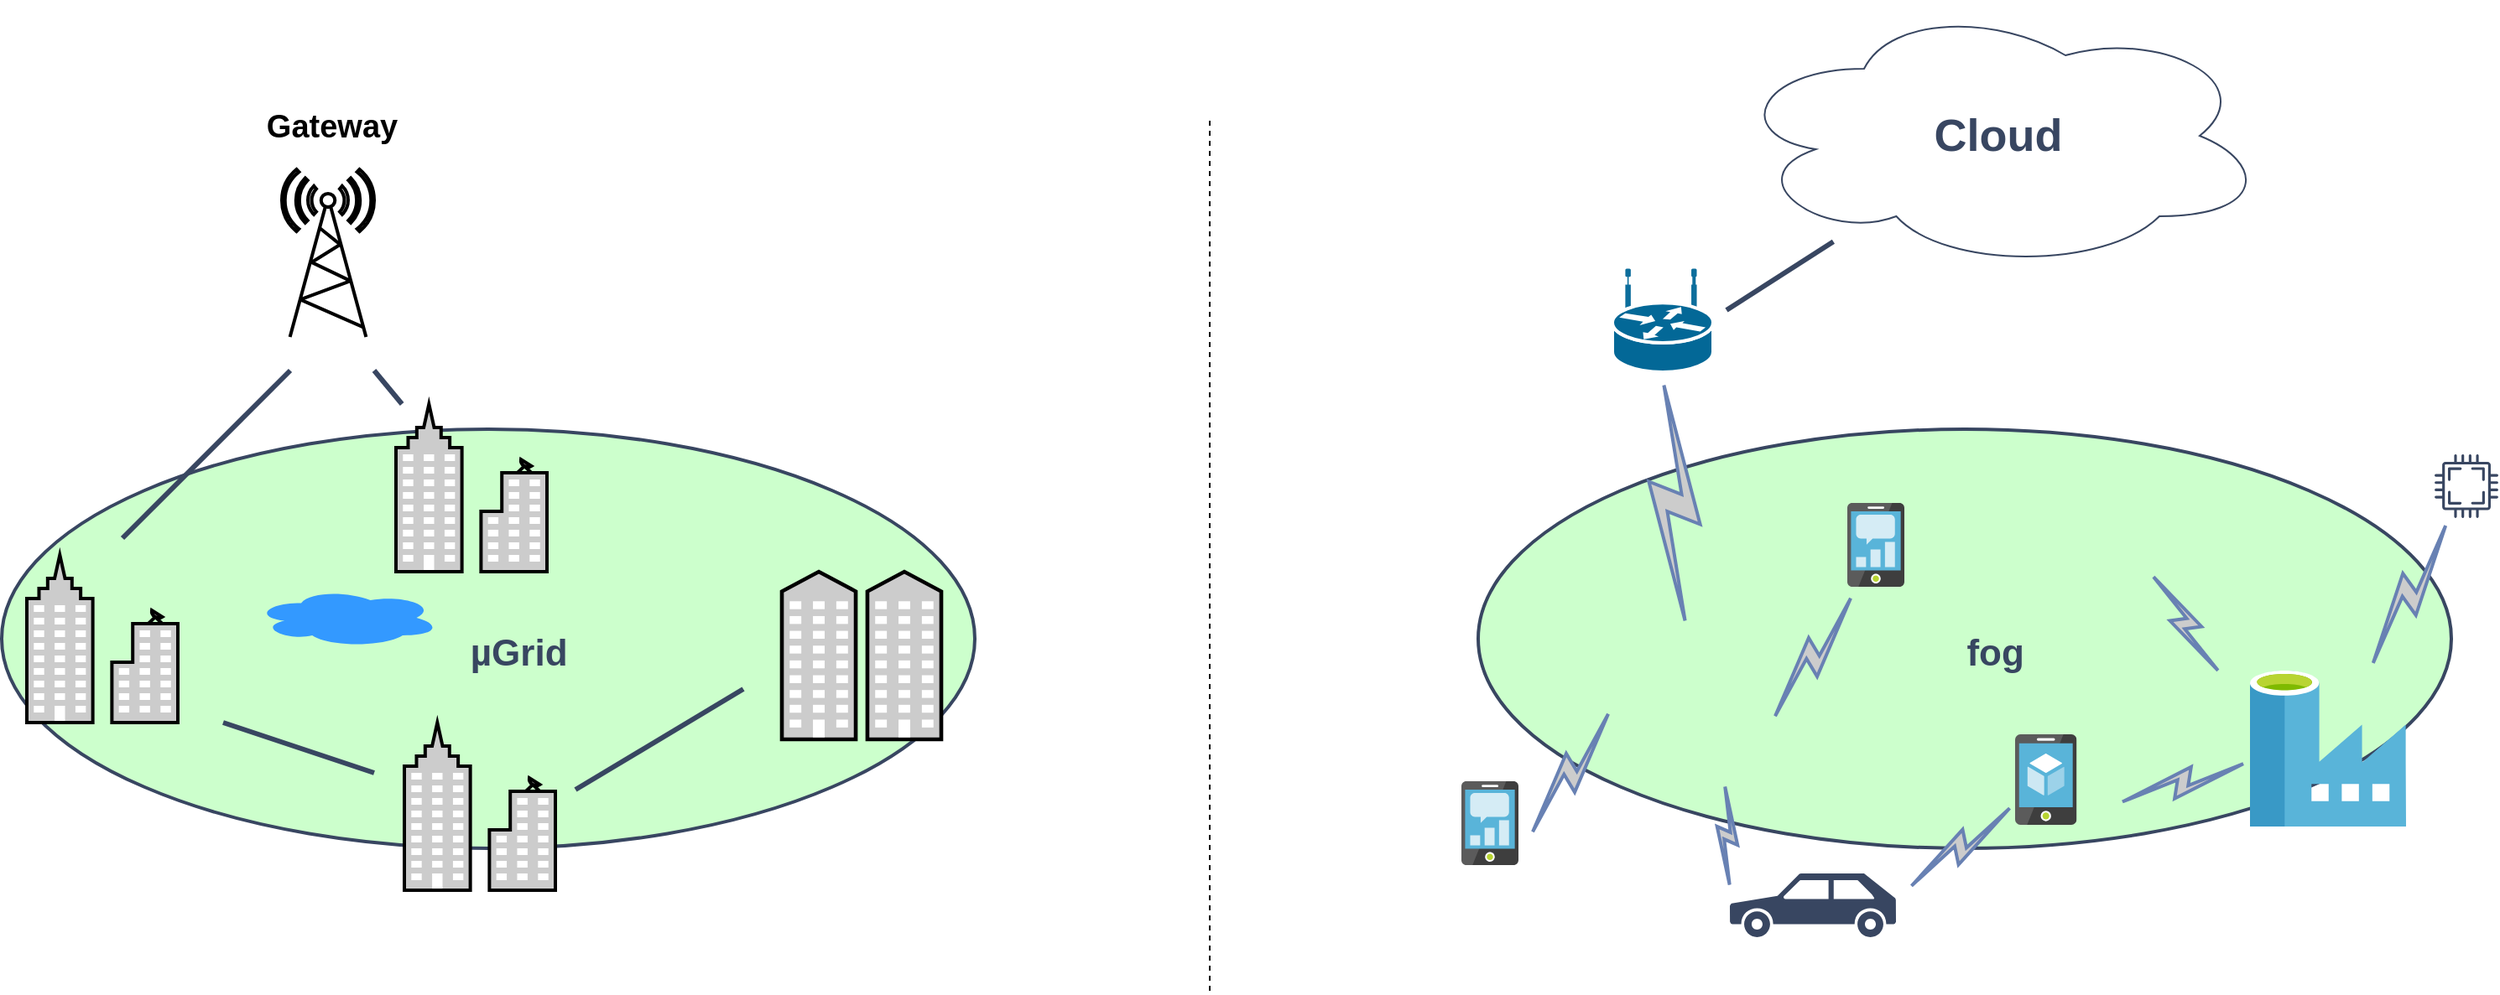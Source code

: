 <mxfile version="28.1.1">
  <diagram name="Página-1" id="TMjH7Z38N7xaehMKCDln">
    <mxGraphModel dx="1426" dy="751" grid="1" gridSize="10" guides="1" tooltips="1" connect="1" arrows="1" fold="1" page="1" pageScale="1" pageWidth="2336" pageHeight="1654" math="0" shadow="0">
      <root>
        <mxCell id="0" />
        <mxCell id="1" parent="0" />
        <mxCell id="0l798G4drUY80iiuXOU_-57" value="&lt;b&gt;&lt;font color=&quot;#384661&quot;&gt;&amp;nbsp; &amp;nbsp; &amp;nbsp; &amp;nbsp;&lt;br&gt;&lt;br&gt;&amp;nbsp; &amp;nbsp; &amp;nbsp; fog&lt;/font&gt;&lt;/b&gt;" style="ellipse;whiteSpace=wrap;html=1;rounded=1;shadow=0;comic=0;labelBackgroundColor=none;strokeColor=#384661;strokeWidth=2;fillColor=#CCFFCC;fontFamily=Helvetica;fontSize=22;fontColor=#000000;verticalAlign=middle;gradientColor=none;gradientDirection=north;spacingBottom=36;align=center;" parent="1" vertex="1">
          <mxGeometry x="960" y="275" width="580" height="250" as="geometry" />
        </mxCell>
        <mxCell id="0l798G4drUY80iiuXOU_-2" value="&lt;b&gt;&lt;font color=&quot;#384661&quot;&gt;&amp;nbsp; &amp;nbsp; &amp;nbsp; &amp;nbsp;&lt;br&gt;&lt;br&gt;&amp;nbsp; &amp;nbsp; &amp;nbsp; µGrid&lt;/font&gt;&lt;/b&gt;" style="ellipse;whiteSpace=wrap;html=1;rounded=1;shadow=0;comic=0;labelBackgroundColor=none;strokeColor=#384661;strokeWidth=2;fillColor=#CCFFCC;fontFamily=Helvetica;fontSize=22;fontColor=#000000;verticalAlign=middle;gradientColor=none;gradientDirection=north;spacingBottom=36;align=center;" parent="1" vertex="1">
          <mxGeometry x="80" y="275" width="580" height="250" as="geometry" />
        </mxCell>
        <mxCell id="0l798G4drUY80iiuXOU_-3" value="" style="ellipse;shape=cloud;whiteSpace=wrap;html=1;rounded=1;shadow=0;comic=0;strokeColor=none;strokeWidth=2;fillColor=#3399FF;fontColor=#0066CC;" parent="1" vertex="1">
          <mxGeometry x="231" y="370" width="110" height="35" as="geometry" />
        </mxCell>
        <mxCell id="0l798G4drUY80iiuXOU_-4" style="edgeStyle=none;rounded=0;html=1;labelBackgroundColor=none;endArrow=none;strokeColor=#384661;strokeWidth=3;fontFamily=Verdana;fontSize=28;fontColor=#0066CC;" parent="1" target="0l798G4drUY80iiuXOU_-7" edge="1">
          <mxGeometry relative="1" as="geometry">
            <mxPoint x="302" y="240" as="sourcePoint" />
          </mxGeometry>
        </mxCell>
        <mxCell id="0l798G4drUY80iiuXOU_-5" value="" style="fontColor=#0066CC;verticalAlign=top;verticalLabelPosition=bottom;labelPosition=center;align=center;html=1;fillColor=#FFFFFF;strokeColor=#000000;gradientColor=none;gradientDirection=north;strokeWidth=2;shape=mxgraph.networks.radio_tower;rounded=1;shadow=0;comic=0;labelBackgroundColor=none;" parent="1" vertex="1">
          <mxGeometry x="247" y="120" width="55" height="100" as="geometry" />
        </mxCell>
        <mxCell id="0l798G4drUY80iiuXOU_-6" style="edgeStyle=none;rounded=0;html=1;labelBackgroundColor=none;endArrow=none;strokeColor=#384661;strokeWidth=3;fontFamily=Verdana;fontSize=28;fontColor=#0066CC;" parent="1" edge="1">
          <mxGeometry relative="1" as="geometry">
            <mxPoint x="422" y="490" as="sourcePoint" />
            <mxPoint x="522" y="430" as="targetPoint" />
          </mxGeometry>
        </mxCell>
        <mxCell id="0l798G4drUY80iiuXOU_-7" value="" style="fontColor=#0066CC;verticalAlign=top;verticalLabelPosition=bottom;labelPosition=center;align=center;html=1;fillColor=#CCCCCC;strokeColor=#000000;gradientColor=none;gradientDirection=north;strokeWidth=2;shape=mxgraph.networks.business_center;rounded=1;shadow=0;comic=0;labelBackgroundColor=none;" parent="1" vertex="1">
          <mxGeometry x="315" y="260" width="90" height="100" as="geometry" />
        </mxCell>
        <mxCell id="0l798G4drUY80iiuXOU_-8" style="edgeStyle=none;rounded=0;html=1;labelBackgroundColor=none;endArrow=none;strokeColor=#384661;strokeWidth=3;fontFamily=Verdana;fontSize=28;fontColor=#0066CC;" parent="1" edge="1">
          <mxGeometry relative="1" as="geometry">
            <mxPoint x="302" y="480" as="sourcePoint" />
            <mxPoint x="212" y="450" as="targetPoint" />
          </mxGeometry>
        </mxCell>
        <mxCell id="0l798G4drUY80iiuXOU_-9" value="" style="fontColor=#0066CC;verticalAlign=top;verticalLabelPosition=bottom;labelPosition=center;align=center;html=1;fillColor=#CCCCCC;strokeColor=#000000;gradientColor=none;gradientDirection=north;strokeWidth=2;shape=mxgraph.networks.business_center;rounded=1;shadow=0;comic=0;labelBackgroundColor=none;" parent="1" vertex="1">
          <mxGeometry x="320" y="450" width="90" height="100" as="geometry" />
        </mxCell>
        <mxCell id="0l798G4drUY80iiuXOU_-10" style="edgeStyle=none;rounded=0;html=1;labelBackgroundColor=none;endArrow=none;strokeColor=#384661;strokeWidth=3;fontFamily=Verdana;fontSize=28;fontColor=#0066CC;" parent="1" edge="1">
          <mxGeometry relative="1" as="geometry">
            <mxPoint x="152" y="340" as="sourcePoint" />
            <mxPoint x="252" y="240" as="targetPoint" />
          </mxGeometry>
        </mxCell>
        <mxCell id="0l798G4drUY80iiuXOU_-11" value="" style="fontColor=#0066CC;verticalAlign=top;verticalLabelPosition=bottom;labelPosition=center;align=center;html=1;fillColor=#CCCCCC;strokeColor=#000000;gradientColor=none;gradientDirection=north;strokeWidth=2;shape=mxgraph.networks.business_center;rounded=1;shadow=0;comic=0;labelBackgroundColor=none;" parent="1" vertex="1">
          <mxGeometry x="95" y="350" width="90" height="100" as="geometry" />
        </mxCell>
        <mxCell id="0l798G4drUY80iiuXOU_-12" value="" style="fontColor=#0066CC;verticalAlign=top;verticalLabelPosition=bottom;labelPosition=center;align=center;html=1;fillColor=#CCCCCC;strokeColor=#000000;gradientColor=none;gradientDirection=north;strokeWidth=2;shape=mxgraph.networks.community;rounded=1;shadow=0;comic=0;labelBackgroundColor=none;" parent="1" vertex="1">
          <mxGeometry x="545" y="360" width="95" height="100" as="geometry" />
        </mxCell>
        <mxCell id="0l798G4drUY80iiuXOU_-13" value="" style="shape=image;html=1;verticalAlign=top;verticalLabelPosition=bottom;labelBackgroundColor=#ffffff;imageAspect=0;aspect=fixed;image=https://cdn0.iconfinder.com/data/icons/fatcow/32x32/tree.png;rounded=1;shadow=0;comic=0;strokeColor=#6881B3;strokeWidth=2;fillColor=#CCFFCC;fontColor=#0066CC;" parent="1" vertex="1">
          <mxGeometry x="422" y="318" width="32" height="32" as="geometry" />
        </mxCell>
        <mxCell id="0l798G4drUY80iiuXOU_-14" value="" style="shape=image;html=1;verticalAlign=top;verticalLabelPosition=bottom;labelBackgroundColor=#ffffff;imageAspect=0;aspect=fixed;image=https://cdn0.iconfinder.com/data/icons/fatcow/32x32/tree.png;rounded=1;shadow=0;comic=0;strokeColor=#6881B3;strokeWidth=2;fillColor=#CCFFCC;fontColor=#0066CC;" parent="1" vertex="1">
          <mxGeometry x="454" y="328" width="32" height="32" as="geometry" />
        </mxCell>
        <mxCell id="0l798G4drUY80iiuXOU_-15" value="" style="shape=image;html=1;verticalAlign=top;verticalLabelPosition=bottom;labelBackgroundColor=#ffffff;imageAspect=0;aspect=fixed;image=https://cdn0.iconfinder.com/data/icons/fatcow/32x32/tree.png;rounded=1;shadow=0;comic=0;strokeColor=#6881B3;strokeWidth=2;fillColor=#CCFFCC;fontColor=#0066CC;" parent="1" vertex="1">
          <mxGeometry x="425" y="344" width="32" height="32" as="geometry" />
        </mxCell>
        <mxCell id="0l798G4drUY80iiuXOU_-16" value="" style="shape=image;html=1;verticalAlign=top;verticalLabelPosition=bottom;labelBackgroundColor=#ffffff;imageAspect=0;aspect=fixed;image=https://cdn0.iconfinder.com/data/icons/fatcow/32x32/tree.png;rounded=1;shadow=0;comic=0;strokeColor=#6881B3;strokeWidth=2;fillColor=#CCFFCC;fontColor=#0066CC;" parent="1" vertex="1">
          <mxGeometry x="215" y="376" width="32" height="32" as="geometry" />
        </mxCell>
        <mxCell id="0l798G4drUY80iiuXOU_-17" value="" style="shape=image;html=1;verticalAlign=top;verticalLabelPosition=bottom;labelBackgroundColor=#ffffff;imageAspect=0;aspect=fixed;image=https://cdn0.iconfinder.com/data/icons/fatcow/32x32/tree.png;rounded=1;shadow=0;comic=0;strokeColor=#6881B3;strokeWidth=2;fillColor=#CCFFCC;fontColor=#0066CC;" parent="1" vertex="1">
          <mxGeometry x="270" y="496" width="32" height="32" as="geometry" />
        </mxCell>
        <mxCell id="0l798G4drUY80iiuXOU_-18" value="" style="shape=image;html=1;verticalAlign=top;verticalLabelPosition=bottom;labelBackgroundColor=#ffffff;imageAspect=0;aspect=fixed;image=https://cdn0.iconfinder.com/data/icons/fatcow/32x32/tree.png;rounded=1;shadow=0;comic=0;strokeColor=#6881B3;strokeWidth=2;fillColor=#CCFFCC;fontColor=#0066CC;" parent="1" vertex="1">
          <mxGeometry x="288" y="518" width="32" height="32" as="geometry" />
        </mxCell>
        <mxCell id="0l798G4drUY80iiuXOU_-19" value="" style="shape=image;html=1;verticalAlign=top;verticalLabelPosition=bottom;labelBackgroundColor=#ffffff;imageAspect=0;aspect=fixed;image=https://cdn0.iconfinder.com/data/icons/fatcow/32x32/tree.png;rounded=1;shadow=0;comic=0;strokeColor=#6881B3;strokeWidth=2;fillColor=#CCFFCC;fontColor=#0066CC;" parent="1" vertex="1">
          <mxGeometry x="228" y="390" width="32" height="32" as="geometry" />
        </mxCell>
        <mxCell id="0l798G4drUY80iiuXOU_-20" value="" style="shape=image;html=1;verticalAlign=top;verticalLabelPosition=bottom;labelBackgroundColor=#ffffff;imageAspect=0;aspect=fixed;image=https://cdn0.iconfinder.com/data/icons/fatcow/32x32/tree.png;rounded=1;shadow=0;comic=0;strokeColor=#6881B3;strokeWidth=2;fillColor=#CCFFCC;fontColor=#0066CC;" parent="1" vertex="1">
          <mxGeometry x="410" y="508" width="32" height="32" as="geometry" />
        </mxCell>
        <mxCell id="0l798G4drUY80iiuXOU_-21" value="" style="shape=image;html=1;verticalAlign=top;verticalLabelPosition=bottom;labelBackgroundColor=#ffffff;imageAspect=0;aspect=fixed;image=https://cdn0.iconfinder.com/data/icons/fatcow/32x32/tree.png;rounded=1;shadow=0;comic=0;strokeColor=#6881B3;strokeWidth=2;fillColor=#CCFFCC;fontColor=#0066CC;" parent="1" vertex="1">
          <mxGeometry x="442" y="496" width="32" height="32" as="geometry" />
        </mxCell>
        <mxCell id="0l798G4drUY80iiuXOU_-22" value="" style="shape=image;html=1;verticalAlign=top;verticalLabelPosition=bottom;labelBackgroundColor=#ffffff;imageAspect=0;aspect=fixed;image=https://cdn0.iconfinder.com/data/icons/fatcow/32x32/tree.png;rounded=1;shadow=0;comic=0;strokeColor=#6881B3;strokeWidth=2;fillColor=#CCFFCC;fontColor=#0066CC;" parent="1" vertex="1">
          <mxGeometry x="425" y="528" width="32" height="32" as="geometry" />
        </mxCell>
        <mxCell id="0l798G4drUY80iiuXOU_-23" value="" style="shape=image;html=1;verticalAlign=top;verticalLabelPosition=bottom;labelBackgroundColor=#ffffff;imageAspect=0;aspect=fixed;image=https://cdn0.iconfinder.com/data/icons/fatcow/32x32/tree.png;rounded=1;shadow=0;comic=0;strokeColor=#6881B3;strokeWidth=2;fillColor=#CCFFCC;fontColor=#0066CC;" parent="1" vertex="1">
          <mxGeometry x="532" y="450" width="32" height="32" as="geometry" />
        </mxCell>
        <mxCell id="0l798G4drUY80iiuXOU_-24" value="" style="shape=image;html=1;verticalAlign=top;verticalLabelPosition=bottom;labelBackgroundColor=#ffffff;imageAspect=0;aspect=fixed;image=https://cdn0.iconfinder.com/data/icons/fatcow/32x32/tree.png;rounded=1;shadow=0;comic=0;strokeColor=#6881B3;strokeWidth=2;fillColor=#CCFFCC;fontColor=#0066CC;" parent="1" vertex="1">
          <mxGeometry x="196" y="387" width="32" height="32" as="geometry" />
        </mxCell>
        <mxCell id="0l798G4drUY80iiuXOU_-25" value="&lt;b&gt;&lt;font style=&quot;font-size: 19px;&quot;&gt;Gateway&lt;/font&gt;&lt;/b&gt;" style="text;html=1;strokeColor=none;fillColor=none;align=center;verticalAlign=middle;whiteSpace=wrap;rounded=0;" parent="1" vertex="1">
          <mxGeometry x="247" y="80" width="60" height="30" as="geometry" />
        </mxCell>
        <mxCell id="0l798G4drUY80iiuXOU_-26" value="" style="shape=image;html=1;verticalAlign=top;verticalLabelPosition=bottom;labelBackgroundColor=#ffffff;imageAspect=0;aspect=fixed;image=https://cdn2.iconfinder.com/data/icons/business-and-education-1/512/133_Solar_Panel_Energy_technology_smart_city_technology_smart-128.png" parent="1" vertex="1">
          <mxGeometry x="612" y="460" width="48" height="48" as="geometry" />
        </mxCell>
        <mxCell id="0l798G4drUY80iiuXOU_-27" value="" style="shape=image;html=1;verticalAlign=top;verticalLabelPosition=bottom;labelBackgroundColor=#ffffff;imageAspect=0;aspect=fixed;image=https://cdn2.iconfinder.com/data/icons/business-and-education-1/512/133_Solar_Panel_Energy_technology_smart_city_technology_smart-128.png" parent="1" vertex="1">
          <mxGeometry x="387" y="550" width="38" height="38" as="geometry" />
        </mxCell>
        <mxCell id="0l798G4drUY80iiuXOU_-28" value="" style="shape=image;html=1;verticalAlign=top;verticalLabelPosition=bottom;labelBackgroundColor=#ffffff;imageAspect=0;aspect=fixed;image=https://cdn2.iconfinder.com/data/icons/business-and-education-1/512/133_Solar_Panel_Energy_technology_smart_city_technology_smart-128.png" parent="1" vertex="1">
          <mxGeometry x="148" y="460" width="48" height="48" as="geometry" />
        </mxCell>
        <mxCell id="0l798G4drUY80iiuXOU_-29" value="" style="endArrow=none;dashed=1;html=1;rounded=0;" parent="1" edge="1">
          <mxGeometry width="50" height="50" relative="1" as="geometry">
            <mxPoint x="800" y="610" as="sourcePoint" />
            <mxPoint x="800" y="90" as="targetPoint" />
          </mxGeometry>
        </mxCell>
        <mxCell id="0l798G4drUY80iiuXOU_-30" value="" style="image;sketch=0;aspect=fixed;html=1;points=[];align=center;fontSize=12;image=img/lib/mscae/Mobile_Engagement.svg;" parent="1" vertex="1">
          <mxGeometry x="950" y="485" width="34" height="50" as="geometry" />
        </mxCell>
        <mxCell id="0l798G4drUY80iiuXOU_-31" value="" style="image;sketch=0;aspect=fixed;html=1;points=[];align=center;fontSize=12;image=img/lib/mscae/App_Service_Mobile_App.svg;" parent="1" vertex="1">
          <mxGeometry x="1280" y="457" width="36.72" height="54" as="geometry" />
        </mxCell>
        <mxCell id="0l798G4drUY80iiuXOU_-32" value="" style="shape=image;html=1;verticalAlign=top;verticalLabelPosition=bottom;labelBackgroundColor=#ffffff;imageAspect=0;aspect=fixed;image=https://cdn2.iconfinder.com/data/icons/whcompare-isometric-web-hosting-servers/50/laptop-with-code-128.png" parent="1" vertex="1">
          <mxGeometry x="1040" y="397" width="88" height="88" as="geometry" />
        </mxCell>
        <mxCell id="0l798G4drUY80iiuXOU_-33" value="" style="shape=mxgraph.signs.transportation.car_3;html=1;pointerEvents=1;fillColor=#384661;strokeColor=none;verticalLabelPosition=bottom;verticalAlign=top;align=center;" parent="1" vertex="1">
          <mxGeometry x="1110" y="540" width="99" height="38" as="geometry" />
        </mxCell>
        <mxCell id="0l798G4drUY80iiuXOU_-34" value="" style="image;sketch=0;aspect=fixed;html=1;points=[];align=center;fontSize=12;image=img/lib/mscae/Data_Factory.svg;" parent="1" vertex="1">
          <mxGeometry x="1420" y="419" width="93" height="93" as="geometry" />
        </mxCell>
        <mxCell id="0l798G4drUY80iiuXOU_-35" value="" style="sketch=0;pointerEvents=1;shadow=0;dashed=0;html=1;strokeColor=none;fillColor=#384661;aspect=fixed;labelPosition=center;verticalLabelPosition=bottom;verticalAlign=top;align=center;outlineConnect=0;shape=mxgraph.vvd.cpu;strokeWidth=7;" parent="1" vertex="1">
          <mxGeometry x="1530" y="290" width="38" height="38" as="geometry" />
        </mxCell>
        <mxCell id="0l798G4drUY80iiuXOU_-36" value="&lt;b&gt;&lt;font color=&quot;#384661&quot; style=&quot;font-size: 27px;&quot;&gt;Cloud&lt;/font&gt;&lt;/b&gt;" style="ellipse;shape=cloud;whiteSpace=wrap;html=1;strokeColor=#384661;" parent="1" vertex="1">
          <mxGeometry x="1110" y="20" width="320" height="160" as="geometry" />
        </mxCell>
        <mxCell id="0l798G4drUY80iiuXOU_-37" value="" style="shape=mxgraph.cisco.routers.wireless_router;html=1;pointerEvents=1;dashed=0;fillColor=#036897;strokeColor=#ffffff;strokeWidth=2;verticalLabelPosition=bottom;verticalAlign=top;align=center;outlineConnect=0;" parent="1" vertex="1">
          <mxGeometry x="1040" y="180" width="60" height="61" as="geometry" />
        </mxCell>
        <mxCell id="0l798G4drUY80iiuXOU_-42" style="edgeStyle=none;rounded=0;html=1;labelBackgroundColor=none;endArrow=none;strokeColor=#384661;strokeWidth=3;fontFamily=Verdana;fontSize=28;fontColor=#0066CC;" parent="1" target="0l798G4drUY80iiuXOU_-36" edge="1">
          <mxGeometry relative="1" as="geometry">
            <mxPoint x="1108" y="204" as="sourcePoint" />
            <mxPoint x="1180" y="170" as="targetPoint" />
          </mxGeometry>
        </mxCell>
        <mxCell id="0l798G4drUY80iiuXOU_-50" value="" style="html=1;outlineConnect=0;fillColor=#CCCCCC;strokeColor=#6881B3;gradientColor=none;gradientDirection=north;strokeWidth=2;shape=mxgraph.networks.comm_link_edge;html=1;rounded=0;entryX=0;entryY=0.5;entryDx=0;entryDy=0;" parent="1" target="0l798G4drUY80iiuXOU_-32" edge="1">
          <mxGeometry width="100" height="100" relative="1" as="geometry">
            <mxPoint x="990" y="519" as="sourcePoint" />
            <mxPoint x="1080" y="559" as="targetPoint" />
          </mxGeometry>
        </mxCell>
        <mxCell id="0l798G4drUY80iiuXOU_-51" value="" style="html=1;outlineConnect=0;fillColor=#CCCCCC;strokeColor=#6881B3;gradientColor=none;gradientDirection=north;strokeWidth=2;shape=mxgraph.networks.comm_link_edge;html=1;rounded=0;entryX=0.5;entryY=0;entryDx=0;entryDy=0;exitX=0.5;exitY=1;exitDx=0;exitDy=0;exitPerimeter=0;" parent="1" source="0l798G4drUY80iiuXOU_-37" target="0l798G4drUY80iiuXOU_-32" edge="1">
          <mxGeometry width="100" height="100" relative="1" as="geometry">
            <mxPoint x="1074" y="289" as="sourcePoint" />
            <mxPoint x="1080" y="336" as="targetPoint" />
            <Array as="points">
              <mxPoint x="1030" y="289" />
            </Array>
          </mxGeometry>
        </mxCell>
        <mxCell id="0l798G4drUY80iiuXOU_-53" value="" style="html=1;outlineConnect=0;fillColor=#CCCCCC;strokeColor=#6881B3;gradientColor=none;gradientDirection=north;strokeWidth=2;shape=mxgraph.networks.comm_link_edge;html=1;rounded=0;entryX=1;entryY=1;entryDx=0;entryDy=0;" parent="1" target="0l798G4drUY80iiuXOU_-64" edge="1">
          <mxGeometry width="100" height="100" relative="1" as="geometry">
            <mxPoint x="1403.05" y="422" as="sourcePoint" />
            <mxPoint x="1380.0" y="335.004" as="targetPoint" />
          </mxGeometry>
        </mxCell>
        <mxCell id="0l798G4drUY80iiuXOU_-55" value="" style="html=1;outlineConnect=0;fillColor=#CCCCCC;strokeColor=#6881B3;gradientColor=none;gradientDirection=north;strokeWidth=2;shape=mxgraph.networks.comm_link_edge;html=1;rounded=0;" parent="1" target="0l798G4drUY80iiuXOU_-34" edge="1">
          <mxGeometry width="100" height="100" relative="1" as="geometry">
            <mxPoint x="1340" y="498.5" as="sourcePoint" />
            <mxPoint x="1385.052" y="383.5" as="targetPoint" />
            <Array as="points">
              <mxPoint x="1380" y="480" />
            </Array>
          </mxGeometry>
        </mxCell>
        <mxCell id="0l798G4drUY80iiuXOU_-56" value="" style="html=1;outlineConnect=0;fillColor=#CCCCCC;strokeColor=#6881B3;gradientColor=none;gradientDirection=north;strokeWidth=2;shape=mxgraph.networks.comm_link_edge;html=1;rounded=0;" parent="1" source="0l798G4drUY80iiuXOU_-34" target="0l798G4drUY80iiuXOU_-35" edge="1">
          <mxGeometry width="100" height="100" relative="1" as="geometry">
            <mxPoint x="1560" y="440" as="sourcePoint" />
            <mxPoint x="1638" y="306" as="targetPoint" />
          </mxGeometry>
        </mxCell>
        <mxCell id="0l798G4drUY80iiuXOU_-59" value="" style="image;sketch=0;aspect=fixed;html=1;points=[];align=center;fontSize=12;image=img/lib/mscae/Mobile_Engagement.svg;" parent="1" vertex="1">
          <mxGeometry x="1180" y="319" width="34" height="50" as="geometry" />
        </mxCell>
        <mxCell id="0l798G4drUY80iiuXOU_-61" value="" style="html=1;outlineConnect=0;fillColor=#CCCCCC;strokeColor=#6881B3;gradientColor=none;gradientDirection=north;strokeWidth=2;shape=mxgraph.networks.comm_link_edge;html=1;rounded=0;" parent="1" target="0l798G4drUY80iiuXOU_-32" edge="1">
          <mxGeometry width="100" height="100" relative="1" as="geometry">
            <mxPoint x="1110" y="550" as="sourcePoint" />
            <mxPoint x="1050" y="451" as="targetPoint" />
            <Array as="points">
              <mxPoint x="1120" y="510" />
            </Array>
          </mxGeometry>
        </mxCell>
        <mxCell id="0l798G4drUY80iiuXOU_-62" value="" style="html=1;outlineConnect=0;fillColor=#CCCCCC;strokeColor=#6881B3;gradientColor=none;gradientDirection=north;strokeWidth=2;shape=mxgraph.networks.comm_link_edge;html=1;rounded=0;entryX=0;entryY=0.5;entryDx=0;entryDy=0;" parent="1" edge="1">
          <mxGeometry width="100" height="100" relative="1" as="geometry">
            <mxPoint x="1134.5" y="450" as="sourcePoint" />
            <mxPoint x="1184.5" y="372" as="targetPoint" />
          </mxGeometry>
        </mxCell>
        <mxCell id="0l798G4drUY80iiuXOU_-64" value="" style="shape=image;html=1;verticalAlign=top;verticalLabelPosition=bottom;labelBackgroundColor=#ffffff;imageAspect=0;aspect=fixed;image=https://cdn0.iconfinder.com/data/icons/construction-2-21/512/construction-industry-building-08-128.png" parent="1" vertex="1">
          <mxGeometry x="1296.36" y="296" width="64" height="64" as="geometry" />
        </mxCell>
        <mxCell id="0l798G4drUY80iiuXOU_-52" value="" style="html=1;outlineConnect=0;fillColor=#CCCCCC;strokeColor=#6881B3;gradientColor=none;gradientDirection=north;strokeWidth=2;shape=mxgraph.networks.comm_link_edge;html=1;rounded=0;" parent="1" source="0l798G4drUY80iiuXOU_-31" edge="1">
          <mxGeometry width="100" height="100" relative="1" as="geometry">
            <mxPoint x="1340" y="530" as="sourcePoint" />
            <mxPoint x="1215" y="550" as="targetPoint" />
          </mxGeometry>
        </mxCell>
      </root>
    </mxGraphModel>
  </diagram>
</mxfile>
